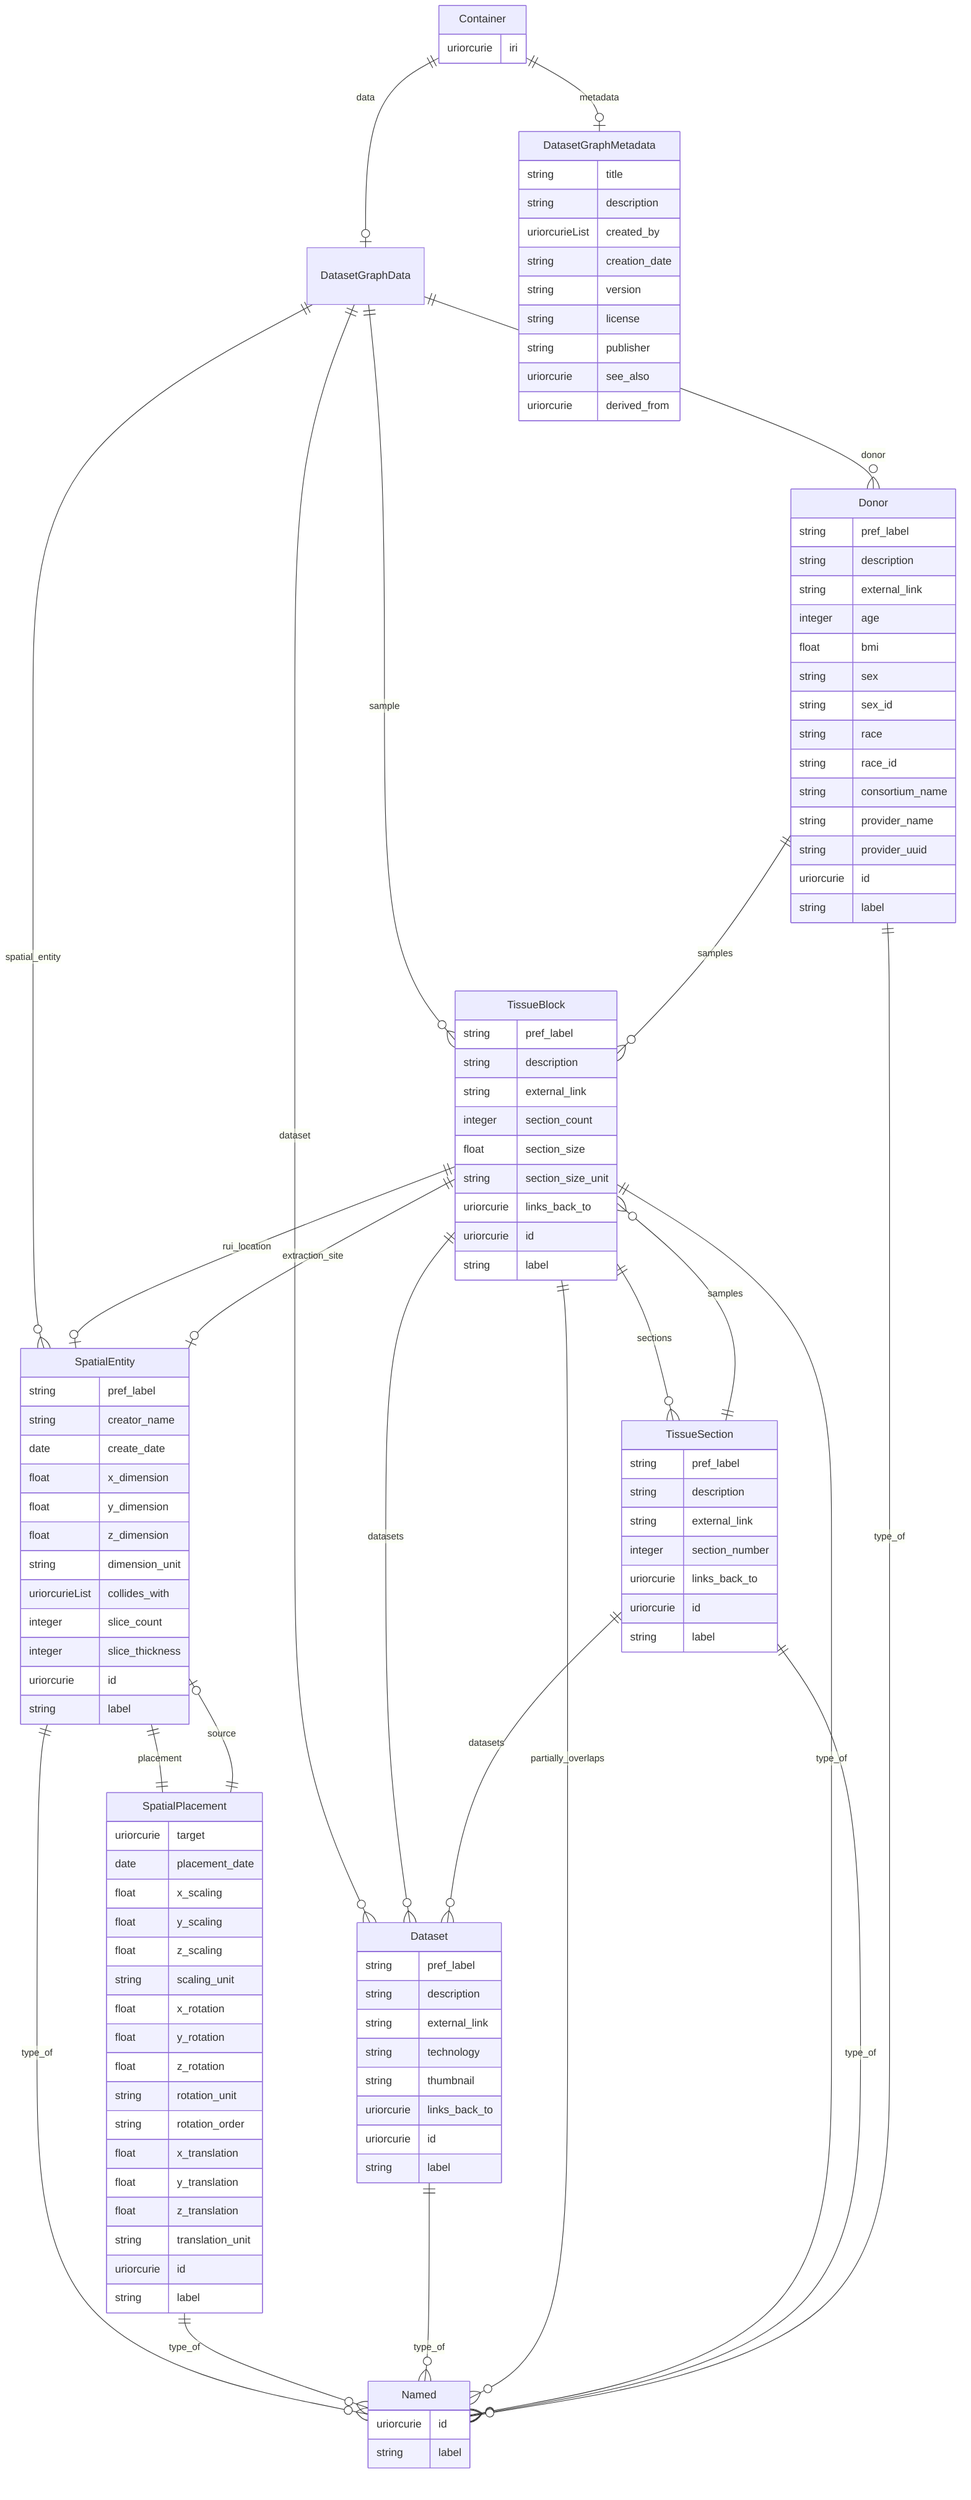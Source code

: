 erDiagram
Container {
    uriorcurie iri  
}
DatasetGraphData {

}
SpatialEntity {
    string pref_label  
    string creator_name  
    date create_date  
    float x_dimension  
    float y_dimension  
    float z_dimension  
    string dimension_unit  
    uriorcurieList collides_with  
    integer slice_count  
    integer slice_thickness  
    uriorcurie id  
    string label  
}
Named {
    uriorcurie id  
    string label  
}
SpatialPlacement {
    uriorcurie target  
    date placement_date  
    float x_scaling  
    float y_scaling  
    float z_scaling  
    string scaling_unit  
    float x_rotation  
    float y_rotation  
    float z_rotation  
    string rotation_unit  
    string rotation_order  
    float x_translation  
    float y_translation  
    float z_translation  
    string translation_unit  
    uriorcurie id  
    string label  
}
Dataset {
    string pref_label  
    string description  
    string external_link  
    string technology  
    string thumbnail  
    uriorcurie links_back_to  
    uriorcurie id  
    string label  
}
TissueBlock {
    string pref_label  
    string description  
    string external_link  
    integer section_count  
    float section_size  
    string section_size_unit  
    uriorcurie links_back_to  
    uriorcurie id  
    string label  
}
TissueSection {
    string pref_label  
    string description  
    string external_link  
    integer section_number  
    uriorcurie links_back_to  
    uriorcurie id  
    string label  
}
Donor {
    string pref_label  
    string description  
    string external_link  
    integer age  
    float bmi  
    string sex  
    string sex_id  
    string race  
    string race_id  
    string consortium_name  
    string provider_name  
    string provider_uuid  
    uriorcurie id  
    string label  
}
DatasetGraphMetadata {
    string title  
    string description  
    uriorcurieList created_by  
    string creation_date  
    string version  
    string license  
    string publisher  
    uriorcurie see_also  
    uriorcurie derived_from  
}

Container ||--|o DatasetGraphMetadata : "metadata"
Container ||--|o DatasetGraphData : "data"
DatasetGraphData ||--}o Donor : "donor"
DatasetGraphData ||--}o TissueBlock : "sample"
DatasetGraphData ||--}o Dataset : "dataset"
DatasetGraphData ||--}o SpatialEntity : "spatial_entity"
SpatialEntity ||--|| SpatialPlacement : "placement"
SpatialEntity ||--}o Named : "type_of"
SpatialPlacement ||--|o SpatialEntity : "source"
SpatialPlacement ||--}o Named : "type_of"
Dataset ||--}o Named : "type_of"
TissueBlock ||--}o Named : "partially_overlaps"
TissueBlock ||--|o SpatialEntity : "rui_location"
TissueBlock ||--|o SpatialEntity : "extraction_site"
TissueBlock ||--}o TissueSection : "sections"
TissueBlock ||--}o Dataset : "datasets"
TissueBlock ||--}o Named : "type_of"
TissueSection ||--}o TissueBlock : "samples"
TissueSection ||--}o Dataset : "datasets"
TissueSection ||--}o Named : "type_of"
Donor ||--}o TissueBlock : "samples"
Donor ||--}o Named : "type_of"